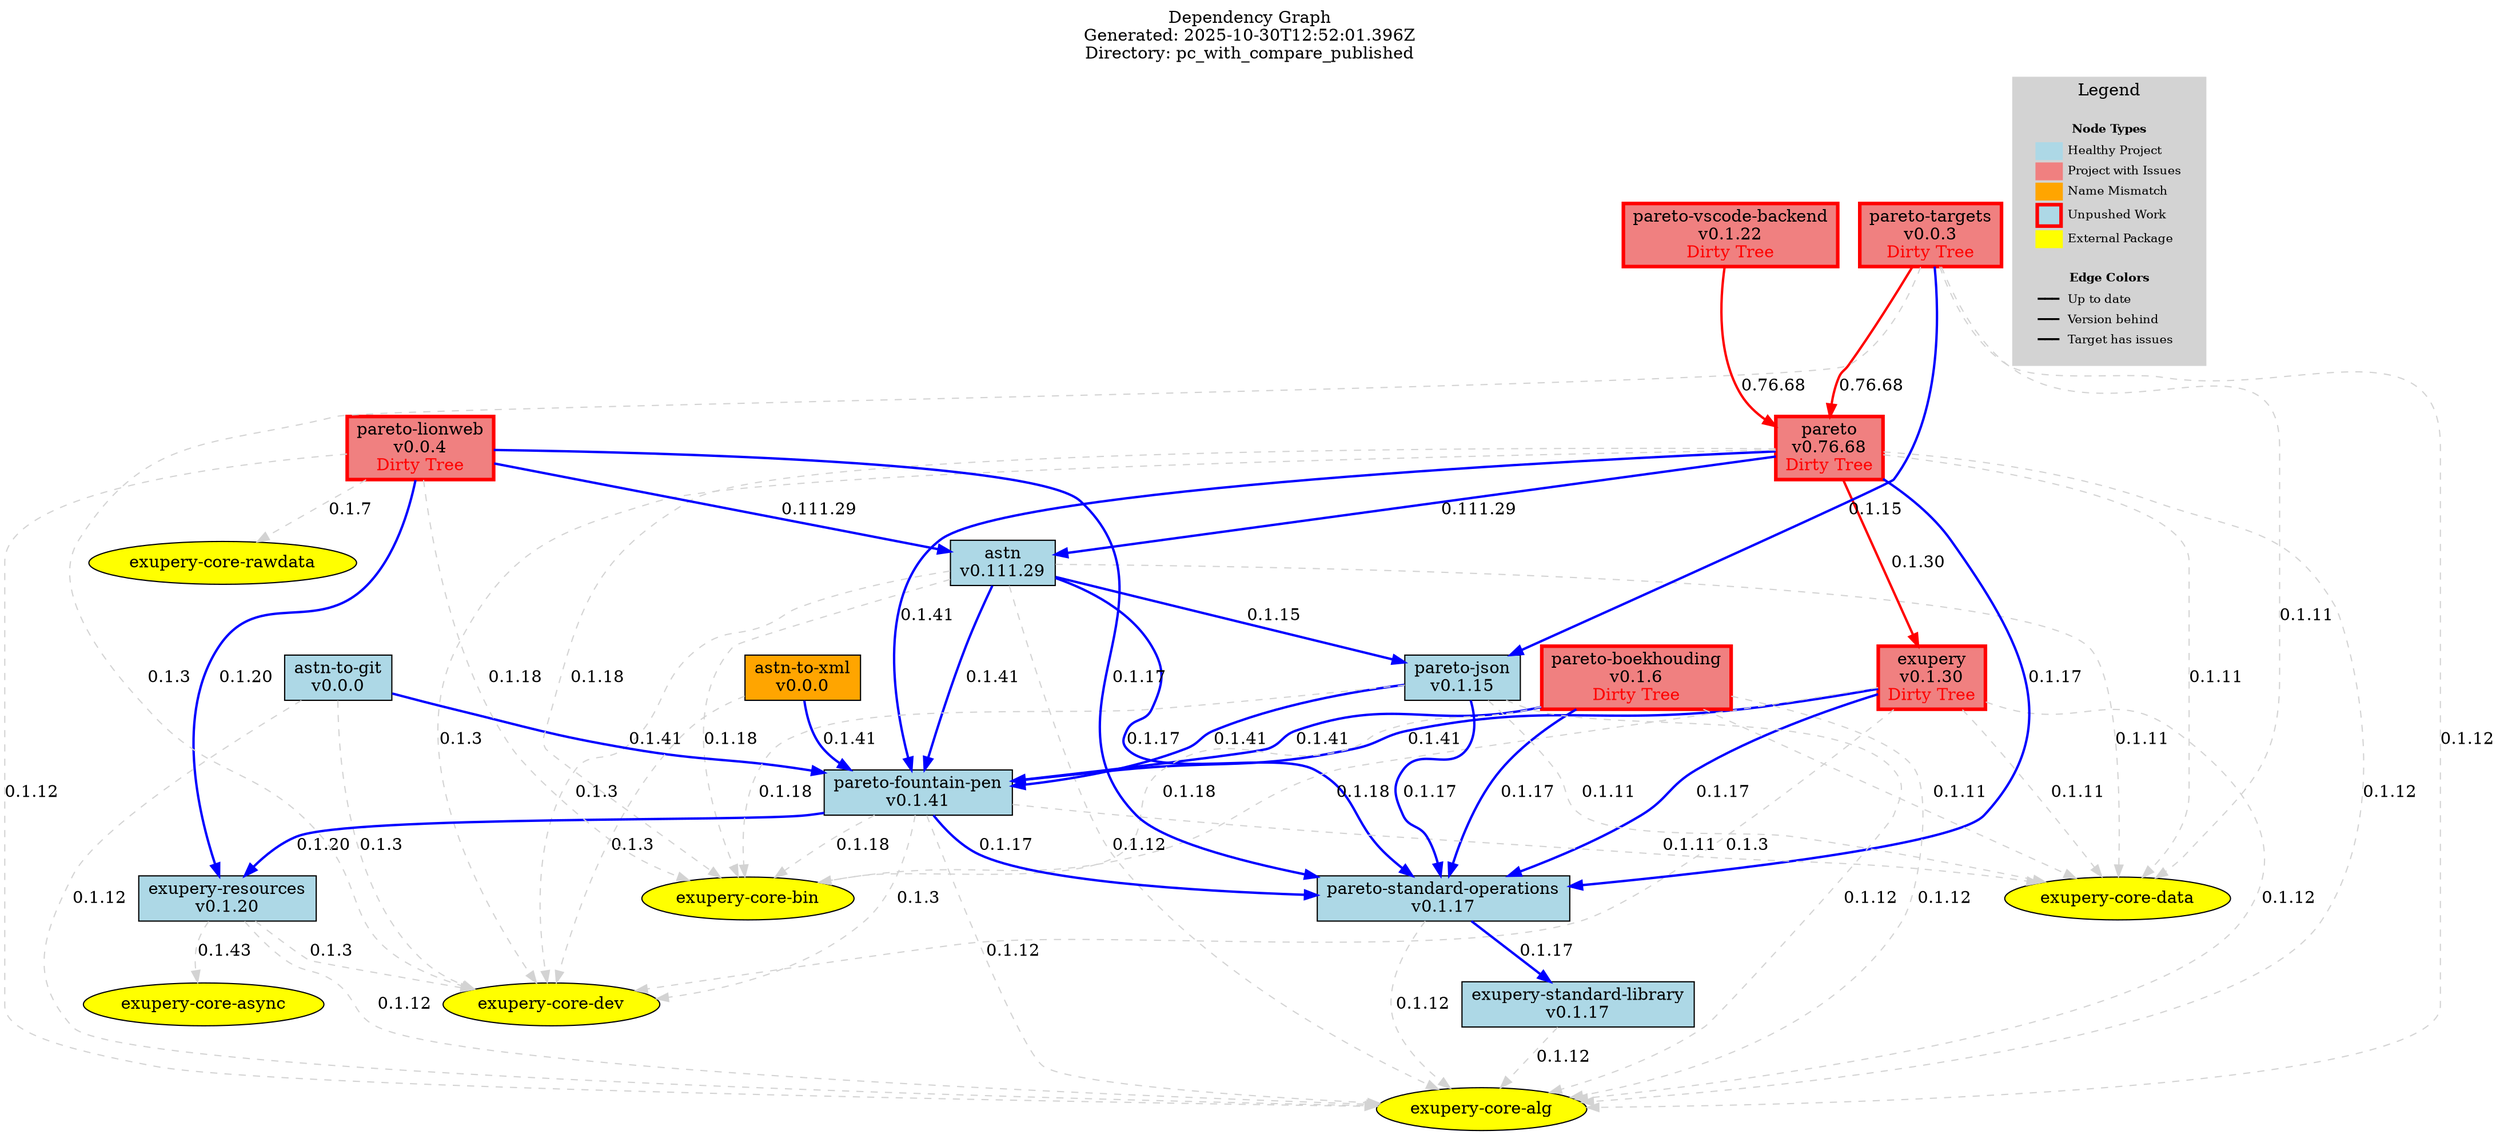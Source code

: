 digraph dependencies {
    rankdir=TB;
    node [shape=box, style=filled];
    
    // Graph title
    labelloc="t";
    label="Dependency Graph\nGenerated: 2025-10-30T12:52:01.396Z\nDirectory: pc_with_compare_published";
    
    // Project nodes (sibling repositories)
    astn [label=<astn<BR/>v0.111.29>, fillcolor=lightblue];
    astn_to_git [label=<astn-to-git<BR/>v0.0.0>, fillcolor=lightblue];
    astn_to_xml [label=<astn-to-xml<BR/>v0.0.0>, fillcolor=orange];
    exupery [label=<exupery<BR/>v0.1.30<BR/><FONT COLOR="red">Dirty Tree</FONT>>, fillcolor=lightcoral, color=red, penwidth=3];
    exupery_resources [label=<exupery-resources<BR/>v0.1.20>, fillcolor=lightblue];
    exupery_standard_library [label=<exupery-standard-library<BR/>v0.1.17>, fillcolor=lightblue];
    pareto [label=<pareto<BR/>v0.76.68<BR/><FONT COLOR="red">Dirty Tree</FONT>>, fillcolor=lightcoral, color=red, penwidth=3];
    pareto_boekhouding [label=<pareto-boekhouding<BR/>v0.1.6<BR/><FONT COLOR="red">Dirty Tree</FONT>>, fillcolor=lightcoral, color=red, penwidth=3];
    pareto_fountain_pen [label=<pareto-fountain-pen<BR/>v0.1.41>, fillcolor=lightblue];
    pareto_json [label=<pareto-json<BR/>v0.1.15>, fillcolor=lightblue];
    pareto_lionweb [label=<pareto-lionweb<BR/>v0.0.4<BR/><FONT COLOR="red">Dirty Tree</FONT>>, fillcolor=lightcoral, color=red, penwidth=3];
    pareto_standard_operations [label=<pareto-standard-operations<BR/>v0.1.17>, fillcolor=lightblue];
    pareto_targets [label=<pareto-targets<BR/>v0.0.3<BR/><FONT COLOR="red">Dirty Tree</FONT>>, fillcolor=lightcoral, color=red, penwidth=3];
    pareto_vscode_backend [label=<pareto-vscode-backend<BR/>v0.1.22<BR/><FONT COLOR="red">Dirty Tree</FONT>>, fillcolor=lightcoral, color=red, penwidth=3];

    // External dependency nodes
    exupery_core_alg [label="exupery-core-alg", fillcolor=yellow, shape=ellipse];
    exupery_core_bin [label="exupery-core-bin", fillcolor=yellow, shape=ellipse];
    exupery_core_data [label="exupery-core-data", fillcolor=yellow, shape=ellipse];
    exupery_core_dev [label="exupery-core-dev", fillcolor=yellow, shape=ellipse];
    exupery_core_async [label="exupery-core-async", fillcolor=yellow, shape=ellipse];
    exupery_core_rawdata [label="exupery-core-rawdata", fillcolor=yellow, shape=ellipse];

    // Dependencies
    astn -> exupery_core_alg [label="0.1.12", color=lightgrey, style=dashed];
    astn -> exupery_core_bin [label="0.1.18", color=lightgrey, style=dashed];
    astn -> exupery_core_data [label="0.1.11", color=lightgrey, style=dashed];
    astn -> exupery_core_dev [label="0.1.3", color=lightgrey, style=dashed];
    astn -> pareto_fountain_pen [label="0.1.41", color=blue, penwidth=2];
    astn -> pareto_json [label="0.1.15", color=blue, penwidth=2];
    astn -> pareto_standard_operations [label="0.1.17", color=blue, penwidth=2];
    astn_to_git -> exupery_core_alg [label="0.1.12", color=lightgrey, style=dashed];
    astn_to_git -> exupery_core_dev [label="0.1.3", color=lightgrey, style=dashed];
    astn_to_git -> pareto_fountain_pen [label="0.1.41", color=blue, penwidth=2];
    astn_to_xml -> exupery_core_dev [label="0.1.3", color=lightgrey, style=dashed];
    astn_to_xml -> pareto_fountain_pen [label="0.1.41", color=blue, penwidth=2];
    exupery -> exupery_core_alg [label="0.1.12", color=lightgrey, style=dashed];
    exupery -> exupery_core_bin [label="0.1.18", color=lightgrey, style=dashed];
    exupery -> exupery_core_data [label="0.1.11", color=lightgrey, style=dashed];
    exupery -> exupery_core_dev [label="0.1.3", color=lightgrey, style=dashed];
    exupery -> pareto_fountain_pen [label="0.1.41", color=blue, penwidth=2];
    exupery -> pareto_standard_operations [label="0.1.17", color=blue, penwidth=2];
    exupery_resources -> exupery_core_alg [label="0.1.12", color=lightgrey, style=dashed];
    exupery_resources -> exupery_core_async [label="0.1.43", color=lightgrey, style=dashed];
    exupery_resources -> exupery_core_dev [label="0.1.3", color=lightgrey, style=dashed];
    exupery_standard_library -> exupery_core_alg [label="0.1.12", color=lightgrey, style=dashed];
    pareto -> astn [label="0.111.29", color=blue, penwidth=2];
    pareto -> exupery [label="0.1.30", color=red, penwidth=2];
    pareto -> exupery_core_alg [label="0.1.12", color=lightgrey, style=dashed];
    pareto -> exupery_core_bin [label="0.1.18", color=lightgrey, style=dashed];
    pareto -> exupery_core_data [label="0.1.11", color=lightgrey, style=dashed];
    pareto -> exupery_core_dev [label="0.1.3", color=lightgrey, style=dashed];
    pareto -> pareto_fountain_pen [label="0.1.41", color=blue, penwidth=2];
    pareto -> pareto_standard_operations [label="0.1.17", color=blue, penwidth=2];
    pareto_boekhouding -> exupery_core_alg [label="0.1.12", color=lightgrey, style=dashed];
    pareto_boekhouding -> exupery_core_bin [label="0.1.18", color=lightgrey, style=dashed];
    pareto_boekhouding -> exupery_core_data [label="0.1.11", color=lightgrey, style=dashed];
    pareto_boekhouding -> pareto_fountain_pen [label="0.1.41", color=blue, penwidth=2];
    pareto_boekhouding -> pareto_standard_operations [label="0.1.17", color=blue, penwidth=2];
    pareto_fountain_pen -> exupery_core_alg [label="0.1.12", color=lightgrey, style=dashed];
    pareto_fountain_pen -> exupery_core_bin [label="0.1.18", color=lightgrey, style=dashed];
    pareto_fountain_pen -> exupery_core_data [label="0.1.11", color=lightgrey, style=dashed];
    pareto_fountain_pen -> exupery_core_dev [label="0.1.3", color=lightgrey, style=dashed];
    pareto_fountain_pen -> exupery_resources [label="0.1.20", color=blue, penwidth=2];
    pareto_fountain_pen -> pareto_standard_operations [label="0.1.17", color=blue, penwidth=2];
    pareto_json -> exupery_core_alg [label="0.1.12", color=lightgrey, style=dashed];
    pareto_json -> exupery_core_bin [label="0.1.18", color=lightgrey, style=dashed];
    pareto_json -> exupery_core_data [label="0.1.11", color=lightgrey, style=dashed];
    pareto_json -> pareto_fountain_pen [label="0.1.41", color=blue, penwidth=2];
    pareto_json -> pareto_standard_operations [label="0.1.17", color=blue, penwidth=2];
    pareto_lionweb -> astn [label="0.111.29", color=blue, penwidth=2];
    pareto_lionweb -> exupery_core_alg [label="0.1.12", color=lightgrey, style=dashed];
    pareto_lionweb -> exupery_core_bin [label="0.1.18", color=lightgrey, style=dashed];
    pareto_lionweb -> exupery_core_rawdata [label="0.1.7", color=lightgrey, style=dashed];
    pareto_lionweb -> exupery_resources [label="0.1.20", color=blue, penwidth=2];
    pareto_lionweb -> pareto_standard_operations [label="0.1.17", color=blue, penwidth=2];
    pareto_standard_operations -> exupery_core_alg [label="0.1.12", color=lightgrey, style=dashed];
    pareto_standard_operations -> exupery_standard_library [label="0.1.17", color=blue, penwidth=2];
    pareto_targets -> exupery_core_alg [label="0.1.12", color=lightgrey, style=dashed];
    pareto_targets -> exupery_core_data [label="0.1.11", color=lightgrey, style=dashed];
    pareto_targets -> exupery_core_dev [label="0.1.3", color=lightgrey, style=dashed];
    pareto_targets -> pareto [label="0.76.68", color=red, penwidth=2];
    pareto_targets -> pareto_json [label="0.1.15", color=blue, penwidth=2];
    pareto_vscode_backend -> pareto [label="0.76.68", color=red, penwidth=2];

    // Legend (at bottom, compact vertical layout)
    subgraph cluster_legend {
        label="Legend";
        style=filled;
        color=lightgrey;
        
        node [shape=plaintext, fontsize=10];
        
        legend_nodes [label=<
            <TABLE BORDER="0" CELLBORDER="0" CELLSPACING="2">
            <TR><TD COLSPAN="2"><B>Node Types</B></TD></TR>
            <TR><TD BGCOLOR="lightblue" WIDTH="20"> </TD><TD ALIGN="LEFT">Healthy Project</TD></TR>
            <TR><TD BGCOLOR="lightcoral" WIDTH="20"> </TD><TD ALIGN="LEFT">Project with Issues</TD></TR>
            <TR><TD BGCOLOR="orange" WIDTH="20"> </TD><TD ALIGN="LEFT">Name Mismatch</TD></TR>
            <TR><TD BGCOLOR="lightblue" BORDER="3" COLOR="red" WIDTH="20"> </TD><TD ALIGN="LEFT">Unpushed Work</TD></TR>
            <TR><TD BGCOLOR="yellow" WIDTH="20"> </TD><TD ALIGN="LEFT">External Package</TD></TR>
            <TR><TD COLSPAN="2"> </TD></TR>
            <TR><TD COLSPAN="2"><B>Edge Colors</B></TD></TR>
            <TR><TD COLOR="blue" WIDTH="20">━━━</TD><TD ALIGN="LEFT">Up to date</TD></TR>
            <TR><TD COLOR="yellow" WIDTH="20">━━━</TD><TD ALIGN="LEFT">Version behind</TD></TR>
            <TR><TD COLOR="red" WIDTH="20">━━━</TD><TD ALIGN="LEFT">Target has issues</TD></TR>
            </TABLE>
        >];
    }}
